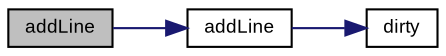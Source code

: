 digraph "addLine"
{
  bgcolor="transparent";
  edge [fontname="Arial",fontsize="9",labelfontname="Arial",labelfontsize="9"];
  node [fontname="Arial",fontsize="9",shape=record];
  rankdir="LR";
  Node1 [label="addLine",height=0.2,width=0.4,color="black", fillcolor="grey75", style="filled" fontcolor="black"];
  Node1 -> Node2 [color="midnightblue",fontsize="9",style="solid",fontname="Arial"];
  Node2 [label="addLine",height=0.2,width=0.4,color="black",URL="$class_v_s_t_g_u_i_1_1_c_graphics_path.html#aae4802cf5419e02b406b3fc37c9aca06"];
  Node2 -> Node3 [color="midnightblue",fontsize="9",style="solid",fontname="Arial"];
  Node3 [label="dirty",height=0.2,width=0.4,color="black",URL="$class_v_s_t_g_u_i_1_1_c_graphics_path.html#af1cb1b3449a77dab0724c0698a81ca2c",tooltip="platform object should be released "];
}
